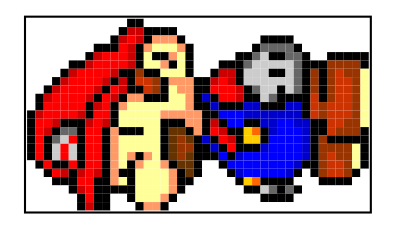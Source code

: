 digraph dibujo{
node [shape=plaintext]
a [label=<<TABLE BORDER="1" CELLBORDER="0" CELLSPACING="0">
<TR><TD BGCOLOR="#FFFFFF"></TD><TD BGCOLOR="#FFFFFF"></TD><TD BGCOLOR="#FFFFFF"></TD><TD BGCOLOR="#FFFFFF"></TD><TD BGCOLOR="#FFFFFF"></TD><TD BGCOLOR="#FFFFFF"></TD><TD BGCOLOR="#FFFFFF"></TD><TD BGCOLOR="#FFFFFF"></TD><TD BGCOLOR="#FFFFFF"></TD><TD BGCOLOR="#FFFFFF"></TD><TD BGCOLOR="#FFFFFF"></TD><TD BGCOLOR="#FFFFFF"></TD><TD BGCOLOR="#000000"></TD><TD BGCOLOR="#000000"></TD><TD BGCOLOR="#FFFFFF"></TD><TD BGCOLOR="#FFFFFF"></TD><TD BGCOLOR="#FFFFFF"></TD><TD BGCOLOR="#FFFFFF"></TD><TD BGCOLOR="#FFFFFF"></TD><TD BGCOLOR="#FFFFFF"></TD><TD BGCOLOR="#FFFFFF"></TD><TD BGCOLOR="#FFFFFF"></TD><TD BGCOLOR="#FFFFFF"></TD><TD BGCOLOR="#FFFFFF"></TD><TD BGCOLOR="#FFFFFF"></TD><TD BGCOLOR="#FFFFFF"></TD><TD BGCOLOR="#FFFFFF"></TD><TD BGCOLOR="#FFFFFF"></TD><TD BGCOLOR="#FFFFFF"></TD><TD BGCOLOR="#FFFFFF"></TD><TD BGCOLOR="#FFFFFF"></TD><TD BGCOLOR="#FFFFFF"></TD><TD BGCOLOR="#FFFFFF"></TD><TD BGCOLOR="#FFFFFF"></TD><TD BGCOLOR="#FFFFFF"></TD><TD BGCOLOR="#FFFFFF"></TD><TD BGCOLOR="#FFFFFF"></TD><TD BGCOLOR="#FFFFFF"></TD><TD BGCOLOR="#FFFFFF"></TD><TD BGCOLOR="#FFFFFF"></TD><TD BGCOLOR="#FFFFFF"></TD></TR>
<TR><TD BGCOLOR="#FFFFFF"></TD><TD BGCOLOR="#FFFFFF"></TD><TD BGCOLOR="#FFFFFF"></TD><TD BGCOLOR="#FFFFFF"></TD><TD BGCOLOR="#FFFFFF"></TD><TD BGCOLOR="#FFFFFF"></TD><TD BGCOLOR="#FFFFFF"></TD><TD BGCOLOR="#FFFFFF"></TD><TD BGCOLOR="#FFFFFF"></TD><TD BGCOLOR="#FFFFFF"></TD><TD BGCOLOR="#FFFFFF"></TD><TD BGCOLOR="#000000"></TD><TD BGCOLOR="#CC0000"></TD><TD BGCOLOR="#CC0000"></TD><TD BGCOLOR="#000000"></TD><TD BGCOLOR="#000000"></TD><TD BGCOLOR="#000000"></TD><TD BGCOLOR="#000000"></TD><TD BGCOLOR="#FFFFFF"></TD><TD BGCOLOR="#FFFFFF"></TD><TD BGCOLOR="#FFFFFF"></TD><TD BGCOLOR="#FFFFFF"></TD><TD BGCOLOR="#FFFFFF"></TD><TD BGCOLOR="#FFFFFF"></TD><TD BGCOLOR="#FFFFFF"></TD><TD BGCOLOR="#FFFFFF"></TD><TD BGCOLOR="#FFFFFF"></TD><TD BGCOLOR="#FFFFFF"></TD><TD BGCOLOR="#FFFFFF"></TD><TD BGCOLOR="#FFFFFF"></TD><TD BGCOLOR="#FFFFFF"></TD><TD BGCOLOR="#FFFFFF"></TD><TD BGCOLOR="#FFFFFF"></TD><TD BGCOLOR="#FFFFFF"></TD><TD BGCOLOR="#FFFFFF"></TD><TD BGCOLOR="#FFFFFF"></TD><TD BGCOLOR="#FFFFFF"></TD><TD BGCOLOR="#FFFFFF"></TD><TD BGCOLOR="#FFFFFF"></TD><TD BGCOLOR="#FFFFFF"></TD><TD BGCOLOR="#FFFFFF"></TD></TR>
<TR><TD BGCOLOR="#FFFFFF"></TD><TD BGCOLOR="#FFFFFF"></TD><TD BGCOLOR="#FFFFFF"></TD><TD BGCOLOR="#FFFFFF"></TD><TD BGCOLOR="#FFFFFF"></TD><TD BGCOLOR="#FFFFFF"></TD><TD BGCOLOR="#FFFFFF"></TD><TD BGCOLOR="#FFFFFF"></TD><TD BGCOLOR="#FFFFFF"></TD><TD BGCOLOR="#FFFFFF"></TD><TD BGCOLOR="#000000"></TD><TD BGCOLOR="#CC0000"></TD><TD BGCOLOR="#FF0000"></TD><TD BGCOLOR="#CC0000"></TD><TD BGCOLOR="#000000"></TD><TD BGCOLOR="#FF9966"></TD><TD BGCOLOR="#FF9966"></TD><TD BGCOLOR="#FF9966"></TD><TD BGCOLOR="#000000"></TD><TD BGCOLOR="#FFFFFF"></TD><TD BGCOLOR="#FFFFFF"></TD><TD BGCOLOR="#FFFFFF"></TD><TD BGCOLOR="#FFFFFF"></TD><TD BGCOLOR="#FFFFFF"></TD><TD BGCOLOR="#FFFFFF"></TD><TD BGCOLOR="#FFFFFF"></TD><TD BGCOLOR="#FFFFFF"></TD><TD BGCOLOR="#FFFFFF"></TD><TD BGCOLOR="#000000"></TD><TD BGCOLOR="#000000"></TD><TD BGCOLOR="#000000"></TD><TD BGCOLOR="#000000"></TD><TD BGCOLOR="#FFFFFF"></TD><TD BGCOLOR="#FFFFFF"></TD><TD BGCOLOR="#FFFFFF"></TD><TD BGCOLOR="#FFFFFF"></TD><TD BGCOLOR="#FFFFFF"></TD><TD BGCOLOR="#FFFFFF"></TD><TD BGCOLOR="#FFFFFF"></TD><TD BGCOLOR="#FFFFFF"></TD><TD BGCOLOR="#FFFFFF"></TD></TR>
<TR><TD BGCOLOR="#FFFFFF"></TD><TD BGCOLOR="#FFFFFF"></TD><TD BGCOLOR="#FFFFFF"></TD><TD BGCOLOR="#FFFFFF"></TD><TD BGCOLOR="#FFFFFF"></TD><TD BGCOLOR="#FFFFFF"></TD><TD BGCOLOR="#FFFFFF"></TD><TD BGCOLOR="#FFFFFF"></TD><TD BGCOLOR="#000000"></TD><TD BGCOLOR="#000000"></TD><TD BGCOLOR="#000000"></TD><TD BGCOLOR="#FF0000"></TD><TD BGCOLOR="#CC0000"></TD><TD BGCOLOR="#000000"></TD><TD BGCOLOR="#FF9966"></TD><TD BGCOLOR="#FFFF99"></TD><TD BGCOLOR="#FFFF99"></TD><TD BGCOLOR="#FFFF99"></TD><TD BGCOLOR="#FF9966"></TD><TD BGCOLOR="#000000"></TD><TD BGCOLOR="#FFFFFF"></TD><TD BGCOLOR="#FFFFFF"></TD><TD BGCOLOR="#FFFFFF"></TD><TD BGCOLOR="#FFFFFF"></TD><TD BGCOLOR="#FFFFFF"></TD><TD BGCOLOR="#FFFFFF"></TD><TD BGCOLOR="#FFFFFF"></TD><TD BGCOLOR="#000000"></TD><TD BGCOLOR="#666666"></TD><TD BGCOLOR="#666666"></TD><TD BGCOLOR="#666666"></TD><TD BGCOLOR="#666666"></TD><TD BGCOLOR="#000000"></TD><TD BGCOLOR="#FFFFFF"></TD><TD BGCOLOR="#FFFFFF"></TD><TD BGCOLOR="#FFFFFF"></TD><TD BGCOLOR="#FFFFFF"></TD><TD BGCOLOR="#FFFFFF"></TD><TD BGCOLOR="#FFFFFF"></TD><TD BGCOLOR="#FFFFFF"></TD><TD BGCOLOR="#FFFFFF"></TD></TR>
<TR><TD BGCOLOR="#FFFFFF"></TD><TD BGCOLOR="#FFFFFF"></TD><TD BGCOLOR="#FFFFFF"></TD><TD BGCOLOR="#FFFFFF"></TD><TD BGCOLOR="#FFFFFF"></TD><TD BGCOLOR="#FFFFFF"></TD><TD BGCOLOR="#FFFFFF"></TD><TD BGCOLOR="#000000"></TD><TD BGCOLOR="#CC0000"></TD><TD BGCOLOR="#FF0000"></TD><TD BGCOLOR="#FF0000"></TD><TD BGCOLOR="#FF0000"></TD><TD BGCOLOR="#CC0000"></TD><TD BGCOLOR="#000000"></TD><TD BGCOLOR="#FFFF99"></TD><TD BGCOLOR="#000000"></TD><TD BGCOLOR="#000000"></TD><TD BGCOLOR="#FF9966"></TD><TD BGCOLOR="#FFFF99"></TD><TD BGCOLOR="#000000"></TD><TD BGCOLOR="#FFFFFF"></TD><TD BGCOLOR="#FFFFFF"></TD><TD BGCOLOR="#FFFFFF"></TD><TD BGCOLOR="#FFFFFF"></TD><TD BGCOLOR="#FFFFFF"></TD><TD BGCOLOR="#000000"></TD><TD BGCOLOR="#000000"></TD><TD BGCOLOR="#666666"></TD><TD BGCOLOR="#CCCCCC"></TD><TD BGCOLOR="#000000"></TD><TD BGCOLOR="#000000"></TD><TD BGCOLOR="#666666"></TD><TD BGCOLOR="#666666"></TD><TD BGCOLOR="#000000"></TD><TD BGCOLOR="#FFFFFF"></TD><TD BGCOLOR="#FFFFFF"></TD><TD BGCOLOR="#000000"></TD><TD BGCOLOR="#000000"></TD><TD BGCOLOR="#000000"></TD><TD BGCOLOR="#000000"></TD><TD BGCOLOR="#000000"></TD></TR>
<TR><TD BGCOLOR="#FFFFFF"></TD><TD BGCOLOR="#FFFFFF"></TD><TD BGCOLOR="#FFFFFF"></TD><TD BGCOLOR="#FFFFFF"></TD><TD BGCOLOR="#FFFFFF"></TD><TD BGCOLOR="#000000"></TD><TD BGCOLOR="#000000"></TD><TD BGCOLOR="#CC0000"></TD><TD BGCOLOR="#FF0000"></TD><TD BGCOLOR="#FF0000"></TD><TD BGCOLOR="#FF0000"></TD><TD BGCOLOR="#FF0000"></TD><TD BGCOLOR="#CC0000"></TD><TD BGCOLOR="#000000"></TD><TD BGCOLOR="#FFFF99"></TD><TD BGCOLOR="#FFFF99"></TD><TD BGCOLOR="#FF9966"></TD><TD BGCOLOR="#000000"></TD><TD BGCOLOR="#FFFF99"></TD><TD BGCOLOR="#000000"></TD><TD BGCOLOR="#FFFFFF"></TD><TD BGCOLOR="#FFFFFF"></TD><TD BGCOLOR="#FFFFFF"></TD><TD BGCOLOR="#000000"></TD><TD BGCOLOR="#000000"></TD><TD BGCOLOR="#000000"></TD><TD BGCOLOR="#666666"></TD><TD BGCOLOR="#CCCCCC"></TD><TD BGCOLOR="#CCCCCC"></TD><TD BGCOLOR="#CCCCCC"></TD><TD BGCOLOR="#CCCCCC"></TD><TD BGCOLOR="#CCCCCC"></TD><TD BGCOLOR="#666666"></TD><TD BGCOLOR="#000000"></TD><TD BGCOLOR="#000000"></TD><TD BGCOLOR="#000000"></TD><TD BGCOLOR="#993300"></TD><TD BGCOLOR="#993300"></TD><TD BGCOLOR="#993300"></TD><TD BGCOLOR="#993300"></TD><TD BGCOLOR="#000000"></TD></TR>
<TR><TD BGCOLOR="#FFFFFF"></TD><TD BGCOLOR="#FFFFFF"></TD><TD BGCOLOR="#FFFFFF"></TD><TD BGCOLOR="#FFFFFF"></TD><TD BGCOLOR="#000000"></TD><TD BGCOLOR="#CC0000"></TD><TD BGCOLOR="#FF0000"></TD><TD BGCOLOR="#FF0000"></TD><TD BGCOLOR="#FF0000"></TD><TD BGCOLOR="#FF0000"></TD><TD BGCOLOR="#CC0000"></TD><TD BGCOLOR="#000000"></TD><TD BGCOLOR="#000000"></TD><TD BGCOLOR="#993300"></TD><TD BGCOLOR="#000000"></TD><TD BGCOLOR="#000000"></TD><TD BGCOLOR="#FFFF99"></TD><TD BGCOLOR="#FFFF99"></TD><TD BGCOLOR="#FFFF99"></TD><TD BGCOLOR="#000000"></TD><TD BGCOLOR="#FFFFFF"></TD><TD BGCOLOR="#FFFFFF"></TD><TD BGCOLOR="#000000"></TD><TD BGCOLOR="#CC0000"></TD><TD BGCOLOR="#CC0000"></TD><TD BGCOLOR="#000000"></TD><TD BGCOLOR="#CCCCCC"></TD><TD BGCOLOR="#CCCCCC"></TD><TD BGCOLOR="#CCCCCC"></TD><TD BGCOLOR="#000000"></TD><TD BGCOLOR="#000000"></TD><TD BGCOLOR="#CCCCCC"></TD><TD BGCOLOR="#666666"></TD><TD BGCOLOR="#000000"></TD><TD BGCOLOR="#993300"></TD><TD BGCOLOR="#000000"></TD><TD BGCOLOR="#993300"></TD><TD BGCOLOR="#CC3300"></TD><TD BGCOLOR="#993300"></TD><TD BGCOLOR="#993300"></TD><TD BGCOLOR="#FFFF99"></TD></TR>
<TR><TD BGCOLOR="#FFFFFF"></TD><TD BGCOLOR="#FFFFFF"></TD><TD BGCOLOR="#FFFFFF"></TD><TD BGCOLOR="#000000"></TD><TD BGCOLOR="#CC0000"></TD><TD BGCOLOR="#FF0000"></TD><TD BGCOLOR="#FF0000"></TD><TD BGCOLOR="#FF0000"></TD><TD BGCOLOR="#FF0000"></TD><TD BGCOLOR="#CC0000"></TD><TD BGCOLOR="#000000"></TD><TD BGCOLOR="#CC0000"></TD><TD BGCOLOR="#000000"></TD><TD BGCOLOR="#CC3300"></TD><TD BGCOLOR="#CC3300"></TD><TD BGCOLOR="#993300"></TD><TD BGCOLOR="#000000"></TD><TD BGCOLOR="#FF9966"></TD><TD BGCOLOR="#FF9966"></TD><TD BGCOLOR="#FF9966"></TD><TD BGCOLOR="#000000"></TD><TD BGCOLOR="#000000"></TD><TD BGCOLOR="#CC0000"></TD><TD BGCOLOR="#FF0000"></TD><TD BGCOLOR="#CC0000"></TD><TD BGCOLOR="#000000"></TD><TD BGCOLOR="#CCCCCC"></TD><TD BGCOLOR="#CCCCCC"></TD><TD BGCOLOR="#CCCCCC"></TD><TD BGCOLOR="#CCCCCC"></TD><TD BGCOLOR="#CCCCCC"></TD><TD BGCOLOR="#CCCCCC"></TD><TD BGCOLOR="#666666"></TD><TD BGCOLOR="#000000"></TD><TD BGCOLOR="#993300"></TD><TD BGCOLOR="#000000"></TD><TD BGCOLOR="#993300"></TD><TD BGCOLOR="#CC3300"></TD><TD BGCOLOR="#CC3300"></TD><TD BGCOLOR="#993300"></TD><TD BGCOLOR="#FFFF99"></TD></TR>
<TR><TD BGCOLOR="#FFFFFF"></TD><TD BGCOLOR="#FFFFFF"></TD><TD BGCOLOR="#000000"></TD><TD BGCOLOR="#CC0000"></TD><TD BGCOLOR="#FF0000"></TD><TD BGCOLOR="#FF0000"></TD><TD BGCOLOR="#FF0000"></TD><TD BGCOLOR="#FF0000"></TD><TD BGCOLOR="#CC0000"></TD><TD BGCOLOR="#000000"></TD><TD BGCOLOR="#FF0000"></TD><TD BGCOLOR="#CC0000"></TD><TD BGCOLOR="#000000"></TD><TD BGCOLOR="#000000"></TD><TD BGCOLOR="#CC3300"></TD><TD BGCOLOR="#993300"></TD><TD BGCOLOR="#000000"></TD><TD BGCOLOR="#FFFF99"></TD><TD BGCOLOR="#FF9966"></TD><TD BGCOLOR="#FF9966"></TD><TD BGCOLOR="#000000"></TD><TD BGCOLOR="#000000"></TD><TD BGCOLOR="#FF0000"></TD><TD BGCOLOR="#FF0000"></TD><TD BGCOLOR="#FF0000"></TD><TD BGCOLOR="#CC0000"></TD><TD BGCOLOR="#000000"></TD><TD BGCOLOR="#666666"></TD><TD BGCOLOR="#CCCCCC"></TD><TD BGCOLOR="#CCCCCC"></TD><TD BGCOLOR="#000000"></TD><TD BGCOLOR="#CCCCCC"></TD><TD BGCOLOR="#666666"></TD><TD BGCOLOR="#000000"></TD><TD BGCOLOR="#993300"></TD><TD BGCOLOR="#000000"></TD><TD BGCOLOR="#993300"></TD><TD BGCOLOR="#CC3300"></TD><TD BGCOLOR="#CC3300"></TD><TD BGCOLOR="#993300"></TD><TD BGCOLOR="#FFFF99"></TD></TR>
<TR><TD BGCOLOR="#FFFFFF"></TD><TD BGCOLOR="#000000"></TD><TD BGCOLOR="#CC0000"></TD><TD BGCOLOR="#FF0000"></TD><TD BGCOLOR="#FF0000"></TD><TD BGCOLOR="#FF0000"></TD><TD BGCOLOR="#FF0000"></TD><TD BGCOLOR="#CC0000"></TD><TD BGCOLOR="#000000"></TD><TD BGCOLOR="#FF0000"></TD><TD BGCOLOR="#CC0000"></TD><TD BGCOLOR="#000000"></TD><TD BGCOLOR="#FF9966"></TD><TD BGCOLOR="#FF9966"></TD><TD BGCOLOR="#000000"></TD><TD BGCOLOR="#000000"></TD><TD BGCOLOR="#000000"></TD><TD BGCOLOR="#FFFF99"></TD><TD BGCOLOR="#FFFF99"></TD><TD BGCOLOR="#FF9966"></TD><TD BGCOLOR="#000000"></TD><TD BGCOLOR="#0000CC"></TD><TD BGCOLOR="#000000"></TD><TD BGCOLOR="#FF0000"></TD><TD BGCOLOR="#FF0000"></TD><TD BGCOLOR="#CC0000"></TD><TD BGCOLOR="#000000"></TD><TD BGCOLOR="#000000"></TD><TD BGCOLOR="#CCCCCC"></TD><TD BGCOLOR="#666666"></TD><TD BGCOLOR="#000000"></TD><TD BGCOLOR="#000000"></TD><TD BGCOLOR="#000000"></TD><TD BGCOLOR="#000000"></TD><TD BGCOLOR="#CC3300"></TD><TD BGCOLOR="#000000"></TD><TD BGCOLOR="#993300"></TD><TD BGCOLOR="#CC3300"></TD><TD BGCOLOR="#CC3300"></TD><TD BGCOLOR="#993300"></TD><TD BGCOLOR="#FFFF99"></TD></TR>
<TR><TD BGCOLOR="#FFFFFF"></TD><TD BGCOLOR="#000000"></TD><TD BGCOLOR="#FF0000"></TD><TD BGCOLOR="#FF0000"></TD><TD BGCOLOR="#FF0000"></TD><TD BGCOLOR="#FF0000"></TD><TD BGCOLOR="#FF0000"></TD><TD BGCOLOR="#000000"></TD><TD BGCOLOR="#CC0000"></TD><TD BGCOLOR="#FF0000"></TD><TD BGCOLOR="#000000"></TD><TD BGCOLOR="#FF9966"></TD><TD BGCOLOR="#FFFF99"></TD><TD BGCOLOR="#FFFF99"></TD><TD BGCOLOR="#FFFF99"></TD><TD BGCOLOR="#FFFF99"></TD><TD BGCOLOR="#FFFF99"></TD><TD BGCOLOR="#FFFF99"></TD><TD BGCOLOR="#FFFF99"></TD><TD BGCOLOR="#FF9966"></TD><TD BGCOLOR="#000000"></TD><TD BGCOLOR="#000000"></TD><TD BGCOLOR="#0000CC"></TD><TD BGCOLOR="#000000"></TD><TD BGCOLOR="#000000"></TD><TD BGCOLOR="#000000"></TD><TD BGCOLOR="#0000CC"></TD><TD BGCOLOR="#0000CC"></TD><TD BGCOLOR="#000000"></TD><TD BGCOLOR="#000000"></TD><TD BGCOLOR="#000000"></TD><TD BGCOLOR="#0000CC"></TD><TD BGCOLOR="#0000CC"></TD><TD BGCOLOR="#000000"></TD><TD BGCOLOR="#CC3300"></TD><TD BGCOLOR="#993300"></TD><TD BGCOLOR="#CC3300"></TD><TD BGCOLOR="#CC3300"></TD><TD BGCOLOR="#CC3300"></TD><TD BGCOLOR="#993300"></TD><TD BGCOLOR="#FFFF99"></TD></TR>
<TR><TD BGCOLOR="#000000"></TD><TD BGCOLOR="#CC0000"></TD><TD BGCOLOR="#FF0000"></TD><TD BGCOLOR="#FF0000"></TD><TD BGCOLOR="#FF0000"></TD><TD BGCOLOR="#FF0000"></TD><TD BGCOLOR="#CC0000"></TD><TD BGCOLOR="#000000"></TD><TD BGCOLOR="#FF0000"></TD><TD BGCOLOR="#FF0000"></TD><TD BGCOLOR="#000000"></TD><TD BGCOLOR="#FFFF99"></TD><TD BGCOLOR="#FFFF99"></TD><TD BGCOLOR="#FFFF99"></TD><TD BGCOLOR="#FFFF99"></TD><TD BGCOLOR="#FFFF99"></TD><TD BGCOLOR="#FF9966"></TD><TD BGCOLOR="#FF9966"></TD><TD BGCOLOR="#FF9966"></TD><TD BGCOLOR="#FF9966"></TD><TD BGCOLOR="#FF9966"></TD><TD BGCOLOR="#000000"></TD><TD BGCOLOR="#000000"></TD><TD BGCOLOR="#0000FF"></TD><TD BGCOLOR="#0000FF"></TD><TD BGCOLOR="#0000FF"></TD><TD BGCOLOR="#0000CC"></TD><TD BGCOLOR="#0000CC"></TD><TD BGCOLOR="#0000CC"></TD><TD BGCOLOR="#0000CC"></TD><TD BGCOLOR="#0000CC"></TD><TD BGCOLOR="#0000CC"></TD><TD BGCOLOR="#0000CC"></TD><TD BGCOLOR="#000000"></TD><TD BGCOLOR="#CC3300"></TD><TD BGCOLOR="#993300"></TD><TD BGCOLOR="#CC3300"></TD><TD BGCOLOR="#CC3300"></TD><TD BGCOLOR="#CC3300"></TD><TD BGCOLOR="#993300"></TD><TD BGCOLOR="#FFFF99"></TD></TR>
<TR><TD BGCOLOR="#000000"></TD><TD BGCOLOR="#FF0000"></TD><TD BGCOLOR="#FF0000"></TD><TD BGCOLOR="#CC0000"></TD><TD BGCOLOR="#000000"></TD><TD BGCOLOR="#000000"></TD><TD BGCOLOR="#000000"></TD><TD BGCOLOR="#CC0000"></TD><TD BGCOLOR="#FF0000"></TD><TD BGCOLOR="#CC0000"></TD><TD BGCOLOR="#000000"></TD><TD BGCOLOR="#FFFF99"></TD><TD BGCOLOR="#FFFF99"></TD><TD BGCOLOR="#FFFF99"></TD><TD BGCOLOR="#FFFF99"></TD><TD BGCOLOR="#FFFF99"></TD><TD BGCOLOR="#000000"></TD><TD BGCOLOR="#000000"></TD><TD BGCOLOR="#000000"></TD><TD BGCOLOR="#FF9966"></TD><TD BGCOLOR="#FF9966"></TD><TD BGCOLOR="#000000"></TD><TD BGCOLOR="#CC0000"></TD><TD BGCOLOR="#000000"></TD><TD BGCOLOR="#0000FF"></TD><TD BGCOLOR="#0000FF"></TD><TD BGCOLOR="#000000"></TD><TD BGCOLOR="#000000"></TD><TD BGCOLOR="#0000CC"></TD><TD BGCOLOR="#0000CC"></TD><TD BGCOLOR="#0000FF"></TD><TD BGCOLOR="#0000FF"></TD><TD BGCOLOR="#0000CC"></TD><TD BGCOLOR="#0000CC"></TD><TD BGCOLOR="#000000"></TD><TD BGCOLOR="#000000"></TD><TD BGCOLOR="#CC3300"></TD><TD BGCOLOR="#CC3300"></TD><TD BGCOLOR="#993300"></TD><TD BGCOLOR="#993300"></TD><TD BGCOLOR="#FFFF99"></TD></TR>
<TR><TD BGCOLOR="#000000"></TD><TD BGCOLOR="#FF0000"></TD><TD BGCOLOR="#CC0000"></TD><TD BGCOLOR="#000000"></TD><TD BGCOLOR="#666666"></TD><TD BGCOLOR="#666666"></TD><TD BGCOLOR="#000000"></TD><TD BGCOLOR="#FF0000"></TD><TD BGCOLOR="#FF0000"></TD><TD BGCOLOR="#000000"></TD><TD BGCOLOR="#FF9966"></TD><TD BGCOLOR="#000000"></TD><TD BGCOLOR="#000000"></TD><TD BGCOLOR="#000000"></TD><TD BGCOLOR="#FFFF99"></TD><TD BGCOLOR="#FFFF99"></TD><TD BGCOLOR="#000000"></TD><TD BGCOLOR="#663300"></TD><TD BGCOLOR="#663300"></TD><TD BGCOLOR="#000000"></TD><TD BGCOLOR="#FF9966"></TD><TD BGCOLOR="#000000"></TD><TD BGCOLOR="#FF0000"></TD><TD BGCOLOR="#CC0000"></TD><TD BGCOLOR="#000000"></TD><TD BGCOLOR="#000000"></TD><TD BGCOLOR="#FFCC00"></TD><TD BGCOLOR="#FF6600"></TD><TD BGCOLOR="#000000"></TD><TD BGCOLOR="#0000CC"></TD><TD BGCOLOR="#0000FF"></TD><TD BGCOLOR="#0000FF"></TD><TD BGCOLOR="#0000FF"></TD><TD BGCOLOR="#0000CC"></TD><TD BGCOLOR="#000000"></TD><TD BGCOLOR="#000000"></TD><TD BGCOLOR="#CC3300"></TD><TD BGCOLOR="#993300"></TD><TD BGCOLOR="#993300"></TD><TD BGCOLOR="#993300"></TD><TD BGCOLOR="#000000"></TD></TR>
<TR><TD BGCOLOR="#000000"></TD><TD BGCOLOR="#FF0000"></TD><TD BGCOLOR="#000000"></TD><TD BGCOLOR="#666666"></TD><TD BGCOLOR="#CCCCCC"></TD><TD BGCOLOR="#FF0000"></TD><TD BGCOLOR="#000000"></TD><TD BGCOLOR="#FF0000"></TD><TD BGCOLOR="#FF0000"></TD><TD BGCOLOR="#000000"></TD><TD BGCOLOR="#FF9966"></TD><TD BGCOLOR="#FFFF99"></TD><TD BGCOLOR="#FFFF99"></TD><TD BGCOLOR="#FFFF99"></TD><TD BGCOLOR="#FFFF99"></TD><TD BGCOLOR="#FFFF99"></TD><TD BGCOLOR="#000000"></TD><TD BGCOLOR="#663300"></TD><TD BGCOLOR="#993300"></TD><TD BGCOLOR="#663300"></TD><TD BGCOLOR="#000000"></TD><TD BGCOLOR="#0000CC"></TD><TD BGCOLOR="#000000"></TD><TD BGCOLOR="#FF0000"></TD><TD BGCOLOR="#CC0000"></TD><TD BGCOLOR="#000000"></TD><TD BGCOLOR="#FFCC00"></TD><TD BGCOLOR="#FFCC00"></TD><TD BGCOLOR="#000000"></TD><TD BGCOLOR="#0000FF"></TD><TD BGCOLOR="#0000FF"></TD><TD BGCOLOR="#0000FF"></TD><TD BGCOLOR="#0000FF"></TD><TD BGCOLOR="#0000CC"></TD><TD BGCOLOR="#000000"></TD><TD BGCOLOR="#993300"></TD><TD BGCOLOR="#000000"></TD><TD BGCOLOR="#000000"></TD><TD BGCOLOR="#000000"></TD><TD BGCOLOR="#000000"></TD><TD BGCOLOR="#000000"></TD></TR>
<TR><TD BGCOLOR="#000000"></TD><TD BGCOLOR="#FF0000"></TD><TD BGCOLOR="#000000"></TD><TD BGCOLOR="#CCCCCC"></TD><TD BGCOLOR="#FF0000"></TD><TD BGCOLOR="#CCCCCC"></TD><TD BGCOLOR="#000000"></TD><TD BGCOLOR="#FF0000"></TD><TD BGCOLOR="#FF0000"></TD><TD BGCOLOR="#000000"></TD><TD BGCOLOR="#FF9966"></TD><TD BGCOLOR="#FFFF99"></TD><TD BGCOLOR="#FFFF99"></TD><TD BGCOLOR="#FFFF99"></TD><TD BGCOLOR="#FFFF99"></TD><TD BGCOLOR="#FFFF99"></TD><TD BGCOLOR="#000000"></TD><TD BGCOLOR="#663300"></TD><TD BGCOLOR="#993300"></TD><TD BGCOLOR="#993300"></TD><TD BGCOLOR="#000000"></TD><TD BGCOLOR="#000000"></TD><TD BGCOLOR="#0000CC"></TD><TD BGCOLOR="#000000"></TD><TD BGCOLOR="#FF0000"></TD><TD BGCOLOR="#000000"></TD><TD BGCOLOR="#000000"></TD><TD BGCOLOR="#000000"></TD><TD BGCOLOR="#0000CC"></TD><TD BGCOLOR="#0000FF"></TD><TD BGCOLOR="#0000FF"></TD><TD BGCOLOR="#0000FF"></TD><TD BGCOLOR="#0000FF"></TD><TD BGCOLOR="#0000CC"></TD><TD BGCOLOR="#000000"></TD><TD BGCOLOR="#993300"></TD><TD BGCOLOR="#993300"></TD><TD BGCOLOR="#993300"></TD><TD BGCOLOR="#993300"></TD><TD BGCOLOR="#FFFF99"></TD><TD BGCOLOR="#000000"></TD></TR>
<TR><TD BGCOLOR="#000000"></TD><TD BGCOLOR="#FF0000"></TD><TD BGCOLOR="#000000"></TD><TD BGCOLOR="#CCCCCC"></TD><TD BGCOLOR="#FF0000"></TD><TD BGCOLOR="#CCCCCC"></TD><TD BGCOLOR="#000000"></TD><TD BGCOLOR="#FF0000"></TD><TD BGCOLOR="#FF0000"></TD><TD BGCOLOR="#000000"></TD><TD BGCOLOR="#FF9966"></TD><TD BGCOLOR="#FFFF99"></TD><TD BGCOLOR="#FF9966"></TD><TD BGCOLOR="#000000"></TD><TD BGCOLOR="#FF9966"></TD><TD BGCOLOR="#FFFF99"></TD><TD BGCOLOR="#000000"></TD><TD BGCOLOR="#663300"></TD><TD BGCOLOR="#993300"></TD><TD BGCOLOR="#663300"></TD><TD BGCOLOR="#000000"></TD><TD BGCOLOR="#000000"></TD><TD BGCOLOR="#000000"></TD><TD BGCOLOR="#0000FF"></TD><TD BGCOLOR="#000000"></TD><TD BGCOLOR="#0000CC"></TD><TD BGCOLOR="#0000FF"></TD><TD BGCOLOR="#0000FF"></TD><TD BGCOLOR="#0000FF"></TD><TD BGCOLOR="#0000FF"></TD><TD BGCOLOR="#0000FF"></TD><TD BGCOLOR="#0000FF"></TD><TD BGCOLOR="#0000FF"></TD><TD BGCOLOR="#0000CC"></TD><TD BGCOLOR="#000000"></TD><TD BGCOLOR="#993300"></TD><TD BGCOLOR="#CC3300"></TD><TD BGCOLOR="#993300"></TD><TD BGCOLOR="#993300"></TD><TD BGCOLOR="#FFFF99"></TD><TD BGCOLOR="#000000"></TD></TR>
<TR><TD BGCOLOR="#FFFFFF"></TD><TD BGCOLOR="#000000"></TD><TD BGCOLOR="#FF0000"></TD><TD BGCOLOR="#000000"></TD><TD BGCOLOR="#000000"></TD><TD BGCOLOR="#FF0000"></TD><TD BGCOLOR="#000000"></TD><TD BGCOLOR="#FF0000"></TD><TD BGCOLOR="#FF0000"></TD><TD BGCOLOR="#000000"></TD><TD BGCOLOR="#FF9966"></TD><TD BGCOLOR="#FFFF99"></TD><TD BGCOLOR="#000000"></TD><TD BGCOLOR="#FF9966"></TD><TD BGCOLOR="#FFFF99"></TD><TD BGCOLOR="#FFFF99"></TD><TD BGCOLOR="#FF9966"></TD><TD BGCOLOR="#000000"></TD><TD BGCOLOR="#663300"></TD><TD BGCOLOR="#663300"></TD><TD BGCOLOR="#000000"></TD><TD BGCOLOR="#FFFFFF"></TD><TD BGCOLOR="#FFFFFF"></TD><TD BGCOLOR="#000000"></TD><TD BGCOLOR="#0000FF"></TD><TD BGCOLOR="#0000FF"></TD><TD BGCOLOR="#0000FF"></TD><TD BGCOLOR="#0000FF"></TD><TD BGCOLOR="#0000FF"></TD><TD BGCOLOR="#0000FF"></TD><TD BGCOLOR="#0000FF"></TD><TD BGCOLOR="#0000FF"></TD><TD BGCOLOR="#0000CC"></TD><TD BGCOLOR="#000000"></TD><TD BGCOLOR="#000000"></TD><TD BGCOLOR="#993300"></TD><TD BGCOLOR="#CC3300"></TD><TD BGCOLOR="#CC3300"></TD><TD BGCOLOR="#993300"></TD><TD BGCOLOR="#FFFF99"></TD><TD BGCOLOR="#000000"></TD></TR>
<TR><TD BGCOLOR="#FFFFFF"></TD><TD BGCOLOR="#FFFFFF"></TD><TD BGCOLOR="#000000"></TD><TD BGCOLOR="#FF0000"></TD><TD BGCOLOR="#CC0000"></TD><TD BGCOLOR="#000000"></TD><TD BGCOLOR="#CC0000"></TD><TD BGCOLOR="#FF0000"></TD><TD BGCOLOR="#CC0000"></TD><TD BGCOLOR="#000000"></TD><TD BGCOLOR="#FF9966"></TD><TD BGCOLOR="#000000"></TD><TD BGCOLOR="#000000"></TD><TD BGCOLOR="#FFFF99"></TD><TD BGCOLOR="#FFFF99"></TD><TD BGCOLOR="#FFFF99"></TD><TD BGCOLOR="#FFFF99"></TD><TD BGCOLOR="#FF9966"></TD><TD BGCOLOR="#000000"></TD><TD BGCOLOR="#663300"></TD><TD BGCOLOR="#000000"></TD><TD BGCOLOR="#FFFFFF"></TD><TD BGCOLOR="#FFFFFF"></TD><TD BGCOLOR="#FFFFFF"></TD><TD BGCOLOR="#000000"></TD><TD BGCOLOR="#0000CC"></TD><TD BGCOLOR="#0000FF"></TD><TD BGCOLOR="#0000FF"></TD><TD BGCOLOR="#0000FF"></TD><TD BGCOLOR="#0000FF"></TD><TD BGCOLOR="#0000FF"></TD><TD BGCOLOR="#0000CC"></TD><TD BGCOLOR="#000000"></TD><TD BGCOLOR="#FFFFFF"></TD><TD BGCOLOR="#000000"></TD><TD BGCOLOR="#993300"></TD><TD BGCOLOR="#CC3300"></TD><TD BGCOLOR="#CC3300"></TD><TD BGCOLOR="#993300"></TD><TD BGCOLOR="#000000"></TD><TD BGCOLOR="#FFFFFF"></TD></TR>
<TR><TD BGCOLOR="#FFFFFF"></TD><TD BGCOLOR="#FFFFFF"></TD><TD BGCOLOR="#FFFFFF"></TD><TD BGCOLOR="#000000"></TD><TD BGCOLOR="#000000"></TD><TD BGCOLOR="#000000"></TD><TD BGCOLOR="#FF0000"></TD><TD BGCOLOR="#FF0000"></TD><TD BGCOLOR="#000000"></TD><TD BGCOLOR="#000000"></TD><TD BGCOLOR="#FF9966"></TD><TD BGCOLOR="#FFFF99"></TD><TD BGCOLOR="#000000"></TD><TD BGCOLOR="#FFFF99"></TD><TD BGCOLOR="#FFFF99"></TD><TD BGCOLOR="#FFFF99"></TD><TD BGCOLOR="#FFFF99"></TD><TD BGCOLOR="#FF9966"></TD><TD BGCOLOR="#000000"></TD><TD BGCOLOR="#000000"></TD><TD BGCOLOR="#FFFFFF"></TD><TD BGCOLOR="#FFFFFF"></TD><TD BGCOLOR="#FFFFFF"></TD><TD BGCOLOR="#FFFFFF"></TD><TD BGCOLOR="#FFFFFF"></TD><TD BGCOLOR="#000000"></TD><TD BGCOLOR="#FFCC00"></TD><TD BGCOLOR="#FF6600"></TD><TD BGCOLOR="#000000"></TD><TD BGCOLOR="#000000"></TD><TD BGCOLOR="#000000"></TD><TD BGCOLOR="#000000"></TD><TD BGCOLOR="#FFFFFF"></TD><TD BGCOLOR="#FFFFFF"></TD><TD BGCOLOR="#FFFFFF"></TD><TD BGCOLOR="#000000"></TD><TD BGCOLOR="#000000"></TD><TD BGCOLOR="#000000"></TD><TD BGCOLOR="#000000"></TD><TD BGCOLOR="#FFFFFF"></TD><TD BGCOLOR="#FFFFFF"></TD></TR>
<TR><TD BGCOLOR="#FFFFFF"></TD><TD BGCOLOR="#FFFFFF"></TD><TD BGCOLOR="#FFFFFF"></TD><TD BGCOLOR="#FFFFFF"></TD><TD BGCOLOR="#FFFFFF"></TD><TD BGCOLOR="#000000"></TD><TD BGCOLOR="#CC0000"></TD><TD BGCOLOR="#FF0000"></TD><TD BGCOLOR="#000000"></TD><TD BGCOLOR="#000000"></TD><TD BGCOLOR="#000000"></TD><TD BGCOLOR="#000000"></TD><TD BGCOLOR="#000000"></TD><TD BGCOLOR="#FFFF99"></TD><TD BGCOLOR="#FFFF99"></TD><TD BGCOLOR="#FFFF99"></TD><TD BGCOLOR="#FFFF99"></TD><TD BGCOLOR="#FF9966"></TD><TD BGCOLOR="#000000"></TD><TD BGCOLOR="#FFFFFF"></TD><TD BGCOLOR="#FFFFFF"></TD><TD BGCOLOR="#FFFFFF"></TD><TD BGCOLOR="#FFFFFF"></TD><TD BGCOLOR="#FFFFFF"></TD><TD BGCOLOR="#FFFFFF"></TD><TD BGCOLOR="#FFFFFF"></TD><TD BGCOLOR="#000000"></TD><TD BGCOLOR="#000000"></TD><TD BGCOLOR="#CCCCCC"></TD><TD BGCOLOR="#666666"></TD><TD BGCOLOR="#000000"></TD><TD BGCOLOR="#666666"></TD><TD BGCOLOR="#000000"></TD><TD BGCOLOR="#FFFFFF"></TD><TD BGCOLOR="#FFFFFF"></TD><TD BGCOLOR="#FFFFFF"></TD><TD BGCOLOR="#FFFFFF"></TD><TD BGCOLOR="#FFFFFF"></TD><TD BGCOLOR="#FFFFFF"></TD><TD BGCOLOR="#FFFFFF"></TD><TD BGCOLOR="#FFFFFF"></TD></TR>
<TR><TD BGCOLOR="#FFFFFF"></TD><TD BGCOLOR="#FFFFFF"></TD><TD BGCOLOR="#FFFFFF"></TD><TD BGCOLOR="#FFFFFF"></TD><TD BGCOLOR="#FFFFFF"></TD><TD BGCOLOR="#FFFFFF"></TD><TD BGCOLOR="#000000"></TD><TD BGCOLOR="#FF0000"></TD><TD BGCOLOR="#000000"></TD><TD BGCOLOR="#000000"></TD><TD BGCOLOR="#FFFFFF"></TD><TD BGCOLOR="#FFFFFF"></TD><TD BGCOLOR="#000000"></TD><TD BGCOLOR="#FFFF99"></TD><TD BGCOLOR="#FFFF99"></TD><TD BGCOLOR="#FFFF99"></TD><TD BGCOLOR="#FF9966"></TD><TD BGCOLOR="#000000"></TD><TD BGCOLOR="#FFFFFF"></TD><TD BGCOLOR="#FFFFFF"></TD><TD BGCOLOR="#FFFFFF"></TD><TD BGCOLOR="#FFFFFF"></TD><TD BGCOLOR="#FFFFFF"></TD><TD BGCOLOR="#FFFFFF"></TD><TD BGCOLOR="#FFFFFF"></TD><TD BGCOLOR="#FFFFFF"></TD><TD BGCOLOR="#FFFFFF"></TD><TD BGCOLOR="#FFFFFF"></TD><TD BGCOLOR="#000000"></TD><TD BGCOLOR="#000000"></TD><TD BGCOLOR="#000000"></TD><TD BGCOLOR="#000000"></TD><TD BGCOLOR="#FFFFFF"></TD><TD BGCOLOR="#FFFFFF"></TD><TD BGCOLOR="#FFFFFF"></TD><TD BGCOLOR="#FFFFFF"></TD><TD BGCOLOR="#FFFFFF"></TD><TD BGCOLOR="#FFFFFF"></TD><TD BGCOLOR="#FFFFFF"></TD><TD BGCOLOR="#FFFFFF"></TD><TD BGCOLOR="#FFFFFF"></TD></TR>
<TR><TD BGCOLOR="#FFFFFF"></TD><TD BGCOLOR="#FFFFFF"></TD><TD BGCOLOR="#FFFFFF"></TD><TD BGCOLOR="#FFFFFF"></TD><TD BGCOLOR="#FFFFFF"></TD><TD BGCOLOR="#FFFFFF"></TD><TD BGCOLOR="#000000"></TD><TD BGCOLOR="#CC0000"></TD><TD BGCOLOR="#000000"></TD><TD BGCOLOR="#000000"></TD><TD BGCOLOR="#FFFFFF"></TD><TD BGCOLOR="#FFFFFF"></TD><TD BGCOLOR="#FFFFFF"></TD><TD BGCOLOR="#000000"></TD><TD BGCOLOR="#FF9966"></TD><TD BGCOLOR="#FF9966"></TD><TD BGCOLOR="#000000"></TD><TD BGCOLOR="#FFFFFF"></TD><TD BGCOLOR="#FFFFFF"></TD><TD BGCOLOR="#FFFFFF"></TD><TD BGCOLOR="#FFFFFF"></TD><TD BGCOLOR="#FFFFFF"></TD><TD BGCOLOR="#FFFFFF"></TD><TD BGCOLOR="#FFFFFF"></TD><TD BGCOLOR="#FFFFFF"></TD><TD BGCOLOR="#FFFFFF"></TD><TD BGCOLOR="#FFFFFF"></TD><TD BGCOLOR="#FFFFFF"></TD><TD BGCOLOR="#FFFFFF"></TD><TD BGCOLOR="#FFFFFF"></TD><TD BGCOLOR="#FFFFFF"></TD><TD BGCOLOR="#FFFFFF"></TD><TD BGCOLOR="#FFFFFF"></TD><TD BGCOLOR="#FFFFFF"></TD><TD BGCOLOR="#FFFFFF"></TD><TD BGCOLOR="#FFFFFF"></TD><TD BGCOLOR="#FFFFFF"></TD><TD BGCOLOR="#FFFFFF"></TD><TD BGCOLOR="#FFFFFF"></TD><TD BGCOLOR="#FFFFFF"></TD><TD BGCOLOR="#FFFFFF"></TD></TR>
</TABLE>>];
}
